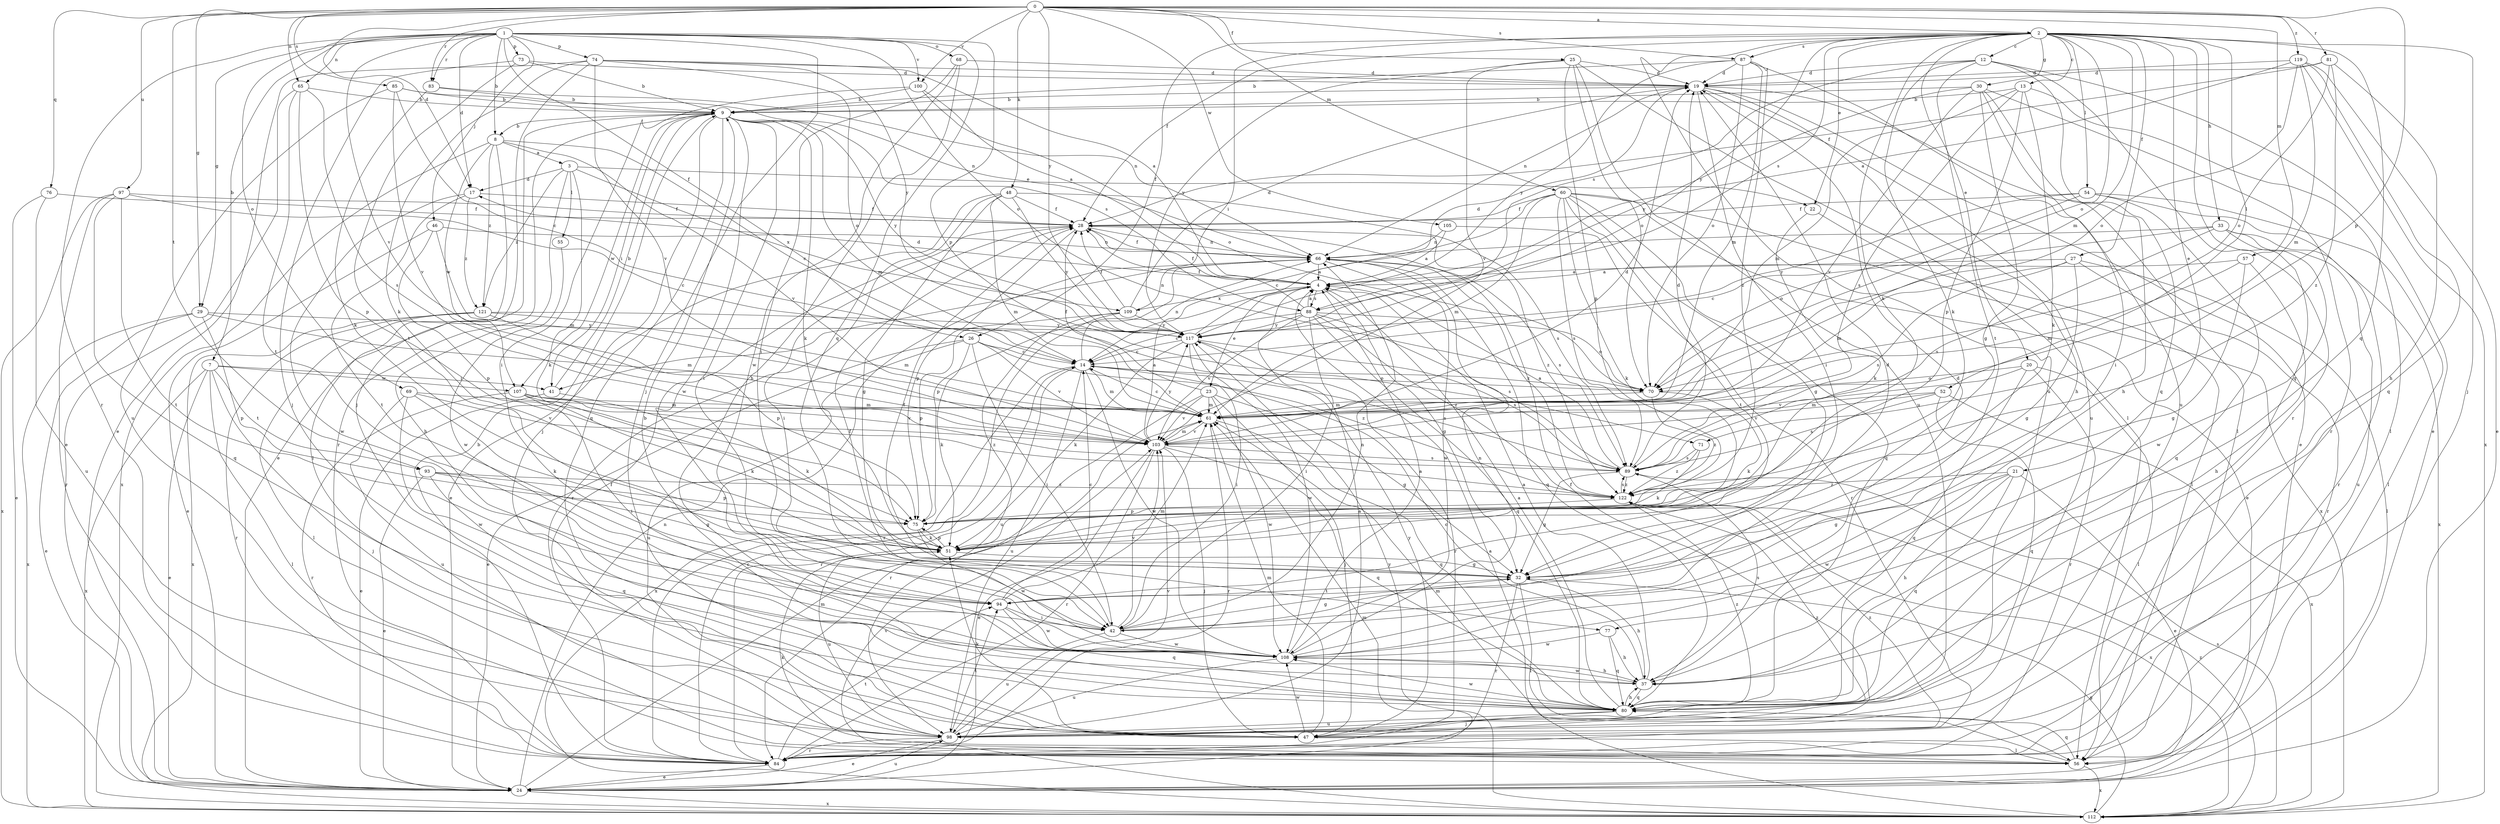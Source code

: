 strict digraph  {
0;
1;
2;
3;
4;
7;
8;
9;
12;
13;
14;
17;
19;
20;
21;
22;
23;
24;
25;
26;
27;
28;
29;
30;
32;
33;
37;
41;
42;
46;
47;
48;
51;
52;
54;
55;
56;
57;
60;
61;
65;
66;
68;
69;
70;
71;
73;
74;
75;
76;
77;
80;
81;
83;
84;
85;
87;
88;
89;
93;
94;
97;
98;
100;
103;
105;
107;
108;
109;
112;
117;
119;
121;
122;
0 -> 2  [label=a];
0 -> 17  [label=d];
0 -> 25  [label=f];
0 -> 29  [label=g];
0 -> 48  [label=k];
0 -> 57  [label=m];
0 -> 60  [label=m];
0 -> 65  [label=n];
0 -> 71  [label=p];
0 -> 76  [label=q];
0 -> 81  [label=r];
0 -> 83  [label=r];
0 -> 85  [label=s];
0 -> 87  [label=s];
0 -> 93  [label=t];
0 -> 97  [label=u];
0 -> 100  [label=v];
0 -> 105  [label=w];
0 -> 117  [label=y];
0 -> 119  [label=z];
1 -> 7  [label=b];
1 -> 8  [label=b];
1 -> 17  [label=d];
1 -> 26  [label=f];
1 -> 29  [label=g];
1 -> 46  [label=j];
1 -> 47  [label=j];
1 -> 65  [label=n];
1 -> 68  [label=o];
1 -> 69  [label=o];
1 -> 70  [label=o];
1 -> 71  [label=p];
1 -> 73  [label=p];
1 -> 74  [label=p];
1 -> 77  [label=q];
1 -> 83  [label=r];
1 -> 84  [label=r];
1 -> 100  [label=v];
1 -> 103  [label=v];
2 -> 12  [label=c];
2 -> 13  [label=c];
2 -> 20  [label=e];
2 -> 21  [label=e];
2 -> 22  [label=e];
2 -> 26  [label=f];
2 -> 27  [label=f];
2 -> 28  [label=f];
2 -> 30  [label=g];
2 -> 33  [label=h];
2 -> 41  [label=i];
2 -> 47  [label=j];
2 -> 51  [label=k];
2 -> 52  [label=l];
2 -> 54  [label=l];
2 -> 61  [label=m];
2 -> 70  [label=o];
2 -> 77  [label=q];
2 -> 80  [label=q];
2 -> 87  [label=s];
2 -> 88  [label=s];
2 -> 98  [label=u];
2 -> 117  [label=y];
3 -> 17  [label=d];
3 -> 22  [label=e];
3 -> 37  [label=h];
3 -> 51  [label=k];
3 -> 55  [label=l];
3 -> 109  [label=x];
3 -> 121  [label=z];
4 -> 17  [label=d];
4 -> 23  [label=e];
4 -> 28  [label=f];
4 -> 32  [label=g];
4 -> 88  [label=s];
4 -> 109  [label=x];
7 -> 24  [label=e];
7 -> 41  [label=i];
7 -> 47  [label=j];
7 -> 56  [label=l];
7 -> 93  [label=t];
7 -> 107  [label=w];
7 -> 112  [label=x];
8 -> 3  [label=a];
8 -> 14  [label=c];
8 -> 56  [label=l];
8 -> 103  [label=v];
8 -> 107  [label=w];
8 -> 112  [label=x];
8 -> 121  [label=z];
9 -> 8  [label=b];
9 -> 24  [label=e];
9 -> 41  [label=i];
9 -> 42  [label=i];
9 -> 47  [label=j];
9 -> 51  [label=k];
9 -> 61  [label=m];
9 -> 80  [label=q];
9 -> 84  [label=r];
9 -> 88  [label=s];
9 -> 107  [label=w];
9 -> 108  [label=w];
9 -> 117  [label=y];
12 -> 19  [label=d];
12 -> 24  [label=e];
12 -> 51  [label=k];
12 -> 80  [label=q];
12 -> 84  [label=r];
12 -> 88  [label=s];
12 -> 94  [label=t];
13 -> 9  [label=b];
13 -> 51  [label=k];
13 -> 56  [label=l];
13 -> 61  [label=m];
13 -> 75  [label=p];
13 -> 89  [label=s];
14 -> 61  [label=m];
14 -> 66  [label=n];
14 -> 70  [label=o];
14 -> 84  [label=r];
14 -> 89  [label=s];
14 -> 98  [label=u];
14 -> 108  [label=w];
14 -> 112  [label=x];
17 -> 28  [label=f];
17 -> 94  [label=t];
17 -> 108  [label=w];
17 -> 121  [label=z];
19 -> 9  [label=b];
19 -> 24  [label=e];
19 -> 37  [label=h];
19 -> 42  [label=i];
19 -> 56  [label=l];
19 -> 66  [label=n];
19 -> 98  [label=u];
20 -> 56  [label=l];
20 -> 70  [label=o];
20 -> 80  [label=q];
20 -> 84  [label=r];
20 -> 103  [label=v];
21 -> 24  [label=e];
21 -> 32  [label=g];
21 -> 37  [label=h];
21 -> 80  [label=q];
21 -> 108  [label=w];
21 -> 122  [label=z];
22 -> 51  [label=k];
22 -> 56  [label=l];
23 -> 28  [label=f];
23 -> 32  [label=g];
23 -> 47  [label=j];
23 -> 61  [label=m];
23 -> 84  [label=r];
23 -> 103  [label=v];
23 -> 108  [label=w];
24 -> 61  [label=m];
24 -> 66  [label=n];
24 -> 98  [label=u];
24 -> 112  [label=x];
24 -> 117  [label=y];
25 -> 19  [label=d];
25 -> 56  [label=l];
25 -> 70  [label=o];
25 -> 75  [label=p];
25 -> 98  [label=u];
25 -> 103  [label=v];
25 -> 117  [label=y];
26 -> 14  [label=c];
26 -> 24  [label=e];
26 -> 42  [label=i];
26 -> 51  [label=k];
26 -> 98  [label=u];
26 -> 103  [label=v];
26 -> 122  [label=z];
27 -> 4  [label=a];
27 -> 32  [label=g];
27 -> 56  [label=l];
27 -> 61  [label=m];
27 -> 84  [label=r];
27 -> 89  [label=s];
28 -> 66  [label=n];
28 -> 75  [label=p];
28 -> 84  [label=r];
28 -> 122  [label=z];
29 -> 24  [label=e];
29 -> 61  [label=m];
29 -> 75  [label=p];
29 -> 112  [label=x];
29 -> 117  [label=y];
30 -> 9  [label=b];
30 -> 32  [label=g];
30 -> 37  [label=h];
30 -> 42  [label=i];
30 -> 84  [label=r];
30 -> 103  [label=v];
30 -> 117  [label=y];
32 -> 28  [label=f];
32 -> 37  [label=h];
32 -> 56  [label=l];
32 -> 84  [label=r];
32 -> 94  [label=t];
33 -> 14  [label=c];
33 -> 66  [label=n];
33 -> 89  [label=s];
33 -> 98  [label=u];
33 -> 108  [label=w];
33 -> 112  [label=x];
37 -> 4  [label=a];
37 -> 14  [label=c];
37 -> 80  [label=q];
37 -> 89  [label=s];
37 -> 108  [label=w];
41 -> 9  [label=b];
41 -> 24  [label=e];
41 -> 51  [label=k];
42 -> 19  [label=d];
42 -> 28  [label=f];
42 -> 32  [label=g];
42 -> 66  [label=n];
42 -> 98  [label=u];
42 -> 103  [label=v];
42 -> 108  [label=w];
46 -> 24  [label=e];
46 -> 61  [label=m];
46 -> 66  [label=n];
46 -> 75  [label=p];
47 -> 28  [label=f];
47 -> 51  [label=k];
47 -> 56  [label=l];
47 -> 61  [label=m];
47 -> 108  [label=w];
47 -> 117  [label=y];
47 -> 122  [label=z];
48 -> 24  [label=e];
48 -> 28  [label=f];
48 -> 32  [label=g];
48 -> 42  [label=i];
48 -> 61  [label=m];
48 -> 89  [label=s];
48 -> 117  [label=y];
51 -> 32  [label=g];
51 -> 75  [label=p];
51 -> 98  [label=u];
52 -> 61  [label=m];
52 -> 80  [label=q];
52 -> 89  [label=s];
52 -> 103  [label=v];
52 -> 112  [label=x];
54 -> 28  [label=f];
54 -> 56  [label=l];
54 -> 70  [label=o];
54 -> 80  [label=q];
54 -> 84  [label=r];
54 -> 117  [label=y];
55 -> 108  [label=w];
56 -> 51  [label=k];
56 -> 61  [label=m];
56 -> 80  [label=q];
56 -> 112  [label=x];
57 -> 4  [label=a];
57 -> 32  [label=g];
57 -> 37  [label=h];
57 -> 61  [label=m];
60 -> 14  [label=c];
60 -> 24  [label=e];
60 -> 28  [label=f];
60 -> 32  [label=g];
60 -> 51  [label=k];
60 -> 61  [label=m];
60 -> 80  [label=q];
60 -> 89  [label=s];
60 -> 94  [label=t];
60 -> 112  [label=x];
61 -> 14  [label=c];
61 -> 80  [label=q];
61 -> 84  [label=r];
61 -> 103  [label=v];
65 -> 9  [label=b];
65 -> 24  [label=e];
65 -> 75  [label=p];
65 -> 89  [label=s];
65 -> 94  [label=t];
66 -> 4  [label=a];
66 -> 28  [label=f];
66 -> 75  [label=p];
66 -> 80  [label=q];
66 -> 89  [label=s];
66 -> 108  [label=w];
66 -> 122  [label=z];
68 -> 19  [label=d];
68 -> 37  [label=h];
68 -> 42  [label=i];
68 -> 108  [label=w];
69 -> 51  [label=k];
69 -> 61  [label=m];
69 -> 98  [label=u];
69 -> 103  [label=v];
69 -> 108  [label=w];
70 -> 51  [label=k];
70 -> 61  [label=m];
70 -> 122  [label=z];
71 -> 51  [label=k];
71 -> 89  [label=s];
71 -> 122  [label=z];
73 -> 9  [label=b];
73 -> 19  [label=d];
73 -> 47  [label=j];
73 -> 94  [label=t];
74 -> 4  [label=a];
74 -> 19  [label=d];
74 -> 24  [label=e];
74 -> 47  [label=j];
74 -> 51  [label=k];
74 -> 70  [label=o];
74 -> 103  [label=v];
74 -> 117  [label=y];
75 -> 51  [label=k];
75 -> 108  [label=w];
76 -> 24  [label=e];
76 -> 28  [label=f];
76 -> 98  [label=u];
77 -> 37  [label=h];
77 -> 80  [label=q];
77 -> 108  [label=w];
80 -> 4  [label=a];
80 -> 9  [label=b];
80 -> 37  [label=h];
80 -> 47  [label=j];
80 -> 98  [label=u];
80 -> 108  [label=w];
80 -> 122  [label=z];
81 -> 19  [label=d];
81 -> 28  [label=f];
81 -> 37  [label=h];
81 -> 70  [label=o];
81 -> 122  [label=z];
83 -> 9  [label=b];
83 -> 51  [label=k];
83 -> 66  [label=n];
84 -> 9  [label=b];
84 -> 14  [label=c];
84 -> 24  [label=e];
84 -> 94  [label=t];
85 -> 9  [label=b];
85 -> 14  [label=c];
85 -> 66  [label=n];
85 -> 98  [label=u];
85 -> 103  [label=v];
87 -> 9  [label=b];
87 -> 19  [label=d];
87 -> 61  [label=m];
87 -> 70  [label=o];
87 -> 98  [label=u];
87 -> 117  [label=y];
87 -> 122  [label=z];
88 -> 4  [label=a];
88 -> 14  [label=c];
88 -> 28  [label=f];
88 -> 42  [label=i];
88 -> 70  [label=o];
88 -> 80  [label=q];
88 -> 89  [label=s];
88 -> 103  [label=v];
88 -> 117  [label=y];
88 -> 122  [label=z];
89 -> 4  [label=a];
89 -> 19  [label=d];
89 -> 32  [label=g];
89 -> 122  [label=z];
93 -> 24  [label=e];
93 -> 32  [label=g];
93 -> 75  [label=p];
93 -> 80  [label=q];
93 -> 122  [label=z];
94 -> 14  [label=c];
94 -> 42  [label=i];
94 -> 61  [label=m];
94 -> 80  [label=q];
94 -> 108  [label=w];
97 -> 14  [label=c];
97 -> 28  [label=f];
97 -> 80  [label=q];
97 -> 84  [label=r];
97 -> 94  [label=t];
97 -> 112  [label=x];
98 -> 4  [label=a];
98 -> 24  [label=e];
98 -> 28  [label=f];
98 -> 84  [label=r];
98 -> 94  [label=t];
98 -> 103  [label=v];
98 -> 122  [label=z];
100 -> 4  [label=a];
100 -> 9  [label=b];
100 -> 42  [label=i];
100 -> 70  [label=o];
103 -> 4  [label=a];
103 -> 19  [label=d];
103 -> 24  [label=e];
103 -> 47  [label=j];
103 -> 61  [label=m];
103 -> 80  [label=q];
103 -> 84  [label=r];
103 -> 89  [label=s];
103 -> 117  [label=y];
105 -> 4  [label=a];
105 -> 66  [label=n];
105 -> 84  [label=r];
107 -> 42  [label=i];
107 -> 51  [label=k];
107 -> 61  [label=m];
107 -> 84  [label=r];
107 -> 103  [label=v];
107 -> 122  [label=z];
108 -> 4  [label=a];
108 -> 19  [label=d];
108 -> 37  [label=h];
108 -> 66  [label=n];
108 -> 98  [label=u];
109 -> 19  [label=d];
109 -> 28  [label=f];
109 -> 66  [label=n];
109 -> 75  [label=p];
109 -> 84  [label=r];
109 -> 98  [label=u];
109 -> 117  [label=y];
112 -> 4  [label=a];
112 -> 32  [label=g];
112 -> 61  [label=m];
112 -> 89  [label=s];
112 -> 103  [label=v];
112 -> 122  [label=z];
117 -> 14  [label=c];
117 -> 19  [label=d];
117 -> 42  [label=i];
117 -> 51  [label=k];
117 -> 84  [label=r];
117 -> 89  [label=s];
117 -> 108  [label=w];
119 -> 4  [label=a];
119 -> 19  [label=d];
119 -> 24  [label=e];
119 -> 61  [label=m];
119 -> 70  [label=o];
119 -> 80  [label=q];
119 -> 112  [label=x];
121 -> 56  [label=l];
121 -> 61  [label=m];
121 -> 75  [label=p];
121 -> 84  [label=r];
121 -> 112  [label=x];
121 -> 117  [label=y];
122 -> 75  [label=p];
122 -> 89  [label=s];
122 -> 112  [label=x];
}
